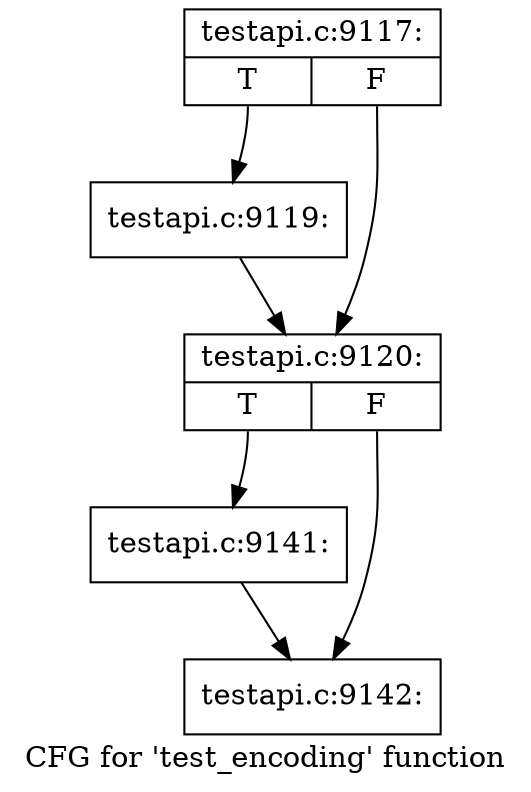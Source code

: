 digraph "CFG for 'test_encoding' function" {
	label="CFG for 'test_encoding' function";

	Node0x42c5200 [shape=record,label="{testapi.c:9117:|{<s0>T|<s1>F}}"];
	Node0x42c5200:s0 -> Node0x451ab60;
	Node0x42c5200:s1 -> Node0x451abb0;
	Node0x451ab60 [shape=record,label="{testapi.c:9119:}"];
	Node0x451ab60 -> Node0x451abb0;
	Node0x451abb0 [shape=record,label="{testapi.c:9120:|{<s0>T|<s1>F}}"];
	Node0x451abb0:s0 -> Node0x451e980;
	Node0x451abb0:s1 -> Node0x451fe50;
	Node0x451e980 [shape=record,label="{testapi.c:9141:}"];
	Node0x451e980 -> Node0x451fe50;
	Node0x451fe50 [shape=record,label="{testapi.c:9142:}"];
}
